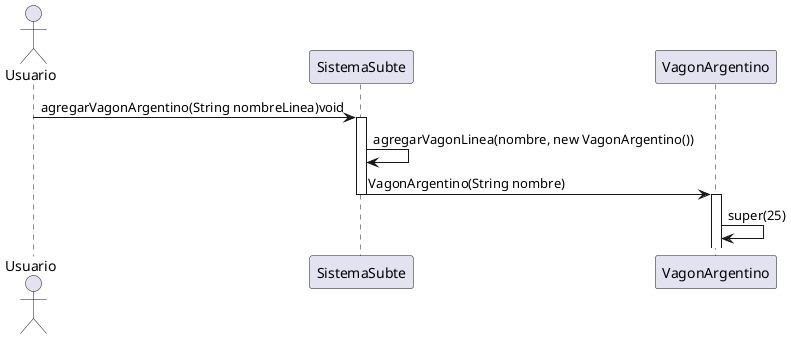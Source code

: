 @startuml
actor "Usuario"
participant "SistemaSubte"
participant "VagonArgentino"

"Usuario" ->"SistemaSubte": agregarVagonArgentino(String nombreLinea)void
activate "SistemaSubte"
"SistemaSubte"-> "SistemaSubte": agregarVagonLinea(nombre, new VagonArgentino())
"SistemaSubte" -> "VagonArgentino": VagonArgentino(String nombre)
deactivate "SistemaSubte"
activate "VagonArgentino"
"VagonArgentino"->"VagonArgentino":super(25)


@enduml